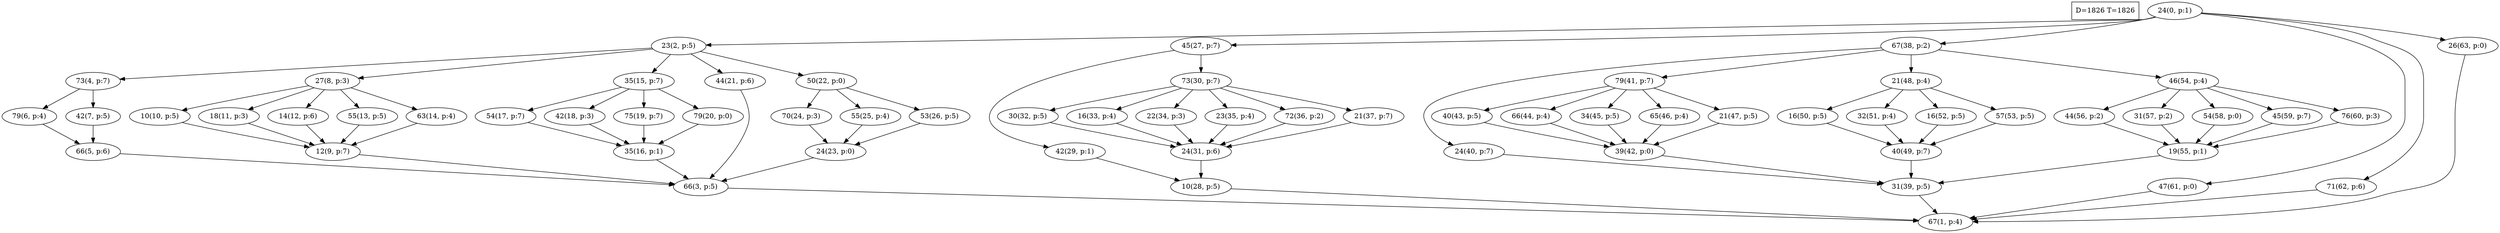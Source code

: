 digraph Task {
i [shape=box, label="D=1826 T=1826"]; 
0 [label="24(0, p:1)"];
1 [label="67(1, p:4)"];
2 [label="23(2, p:5)"];
3 [label="66(3, p:5)"];
4 [label="73(4, p:7)"];
5 [label="66(5, p:6)"];
6 [label="79(6, p:4)"];
7 [label="42(7, p:5)"];
8 [label="27(8, p:3)"];
9 [label="12(9, p:7)"];
10 [label="10(10, p:5)"];
11 [label="18(11, p:3)"];
12 [label="14(12, p:6)"];
13 [label="55(13, p:5)"];
14 [label="63(14, p:4)"];
15 [label="35(15, p:7)"];
16 [label="35(16, p:1)"];
17 [label="54(17, p:7)"];
18 [label="42(18, p:3)"];
19 [label="75(19, p:7)"];
20 [label="79(20, p:0)"];
21 [label="44(21, p:6)"];
22 [label="50(22, p:0)"];
23 [label="24(23, p:0)"];
24 [label="70(24, p:3)"];
25 [label="55(25, p:4)"];
26 [label="53(26, p:5)"];
27 [label="45(27, p:7)"];
28 [label="10(28, p:5)"];
29 [label="42(29, p:1)"];
30 [label="73(30, p:7)"];
31 [label="24(31, p:6)"];
32 [label="30(32, p:5)"];
33 [label="16(33, p:4)"];
34 [label="22(34, p:3)"];
35 [label="23(35, p:4)"];
36 [label="72(36, p:2)"];
37 [label="21(37, p:7)"];
38 [label="67(38, p:2)"];
39 [label="31(39, p:5)"];
40 [label="24(40, p:7)"];
41 [label="79(41, p:7)"];
42 [label="39(42, p:0)"];
43 [label="40(43, p:5)"];
44 [label="66(44, p:4)"];
45 [label="34(45, p:5)"];
46 [label="65(46, p:4)"];
47 [label="21(47, p:5)"];
48 [label="21(48, p:4)"];
49 [label="40(49, p:7)"];
50 [label="16(50, p:5)"];
51 [label="32(51, p:4)"];
52 [label="16(52, p:5)"];
53 [label="57(53, p:5)"];
54 [label="46(54, p:4)"];
55 [label="19(55, p:1)"];
56 [label="44(56, p:2)"];
57 [label="31(57, p:2)"];
58 [label="54(58, p:0)"];
59 [label="45(59, p:7)"];
60 [label="76(60, p:3)"];
61 [label="47(61, p:0)"];
62 [label="71(62, p:6)"];
63 [label="26(63, p:0)"];
0 -> 2;
0 -> 27;
0 -> 38;
0 -> 61;
0 -> 62;
0 -> 63;
2 -> 4;
2 -> 8;
2 -> 15;
2 -> 21;
2 -> 22;
3 -> 1;
4 -> 6;
4 -> 7;
5 -> 3;
6 -> 5;
7 -> 5;
8 -> 10;
8 -> 11;
8 -> 12;
8 -> 13;
8 -> 14;
9 -> 3;
10 -> 9;
11 -> 9;
12 -> 9;
13 -> 9;
14 -> 9;
15 -> 17;
15 -> 18;
15 -> 19;
15 -> 20;
16 -> 3;
17 -> 16;
18 -> 16;
19 -> 16;
20 -> 16;
21 -> 3;
22 -> 24;
22 -> 25;
22 -> 26;
23 -> 3;
24 -> 23;
25 -> 23;
26 -> 23;
27 -> 29;
27 -> 30;
28 -> 1;
29 -> 28;
30 -> 32;
30 -> 33;
30 -> 34;
30 -> 35;
30 -> 36;
30 -> 37;
31 -> 28;
32 -> 31;
33 -> 31;
34 -> 31;
35 -> 31;
36 -> 31;
37 -> 31;
38 -> 40;
38 -> 41;
38 -> 48;
38 -> 54;
39 -> 1;
40 -> 39;
41 -> 43;
41 -> 44;
41 -> 45;
41 -> 46;
41 -> 47;
42 -> 39;
43 -> 42;
44 -> 42;
45 -> 42;
46 -> 42;
47 -> 42;
48 -> 50;
48 -> 51;
48 -> 52;
48 -> 53;
49 -> 39;
50 -> 49;
51 -> 49;
52 -> 49;
53 -> 49;
54 -> 56;
54 -> 57;
54 -> 58;
54 -> 59;
54 -> 60;
55 -> 39;
56 -> 55;
57 -> 55;
58 -> 55;
59 -> 55;
60 -> 55;
61 -> 1;
62 -> 1;
63 -> 1;
}